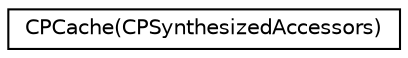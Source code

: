 digraph "Graphical Class Hierarchy"
{
  edge [fontname="Helvetica",fontsize="10",labelfontname="Helvetica",labelfontsize="10"];
  node [fontname="Helvetica",fontsize="10",shape=record];
  rankdir="LR";
  Node1 [label="CPCache(CPSynthesizedAccessors)",height=0.2,width=0.4,color="black", fillcolor="white", style="filled",URL="$category_c_p_cache_07_c_p_synthesized_accessors_08.html"];
}
